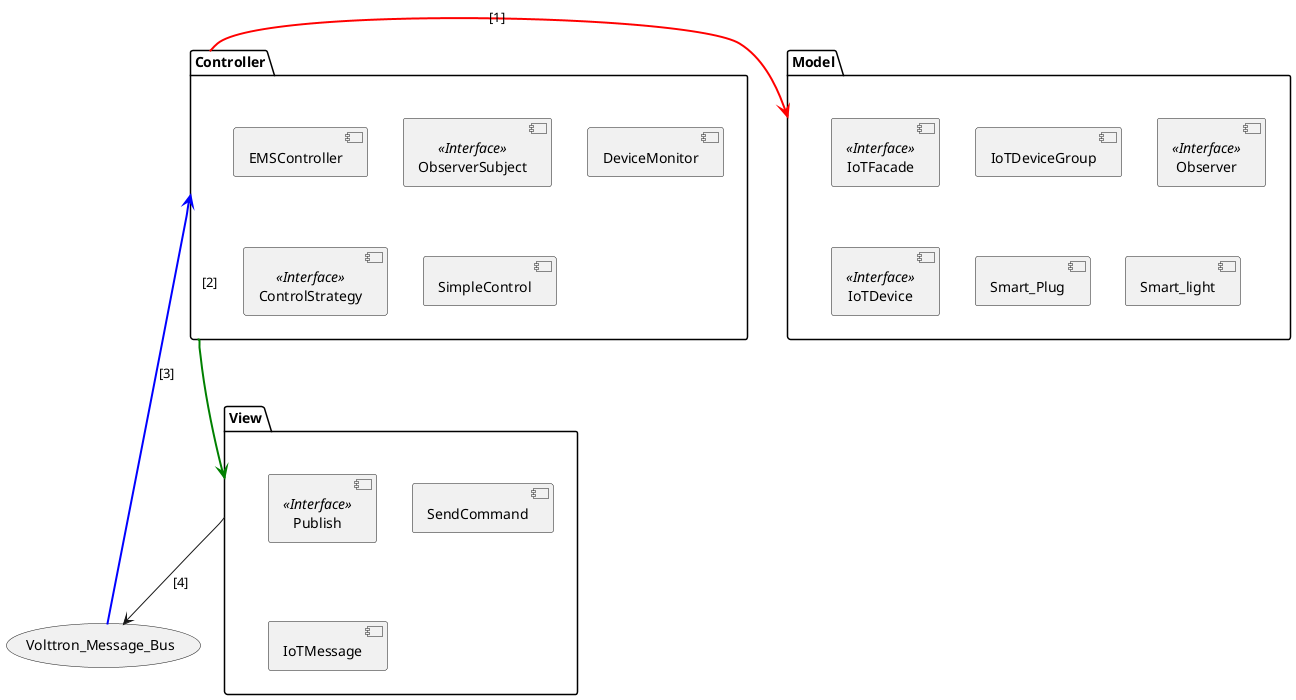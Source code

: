@startuml
usecase   Volttron_Message_Bus
package "Model" {
    [IoTFacade] <<Interface>>
    [IoTDeviceGroup]
    [Observer] <<Interface>>
    [IoTDevice] <<Interface>>
    [Smart_Plug]
    [Smart_light]
}

package "Controller" {
    [EMSController]
    [ObserverSubject] <<Interface>>
    [DeviceMonitor]
    [ControlStrategy] <<Interface>>
    [SimpleControl]
}

package "View" {
    [Publish] <<Interface>>
    [SendCommand]
    [IoTMessage]
}

' [Controller] - [#Red][thickness=4] down-> [Model] : [1]
' [Controller] - [#Green][thickness=2] down-> [View] : [2]
' [Volttron_Message_Bus]- [#Blue][thickness=2] left->[Controller] :[3]


[Controller] -down[#Red,thickness=2]-> [Model] : [1]
[Controller] -[#Green,thickness=2]-> [View] : [2]
[Volttron_Message_Bus]-left[#Blue,thickness=2]->[Controller] : [3]
[View]-->[Volttron_Message_Bus] :[4]

' [UserInterface] --> [SmartPlugController]
' [SmartPlugController] --> [IOTDeviceFacade]
' [SmartPlugController] --> [PriorityControlStrategy]
' [PriorityControlStrategy] <|-- [SimplePriorityStrategy]
' [IOTDeviceFacade] <|-- [IOTDeviceFacadeImpl]
' [IOTDeviceFacadeImpl] --> [SmartPlug]
' [IOTDeviceFacadeImpl] --> [SmartLight]
' [PowerConsumptionMonitor] --> [SmartPlugController]
@enduml

